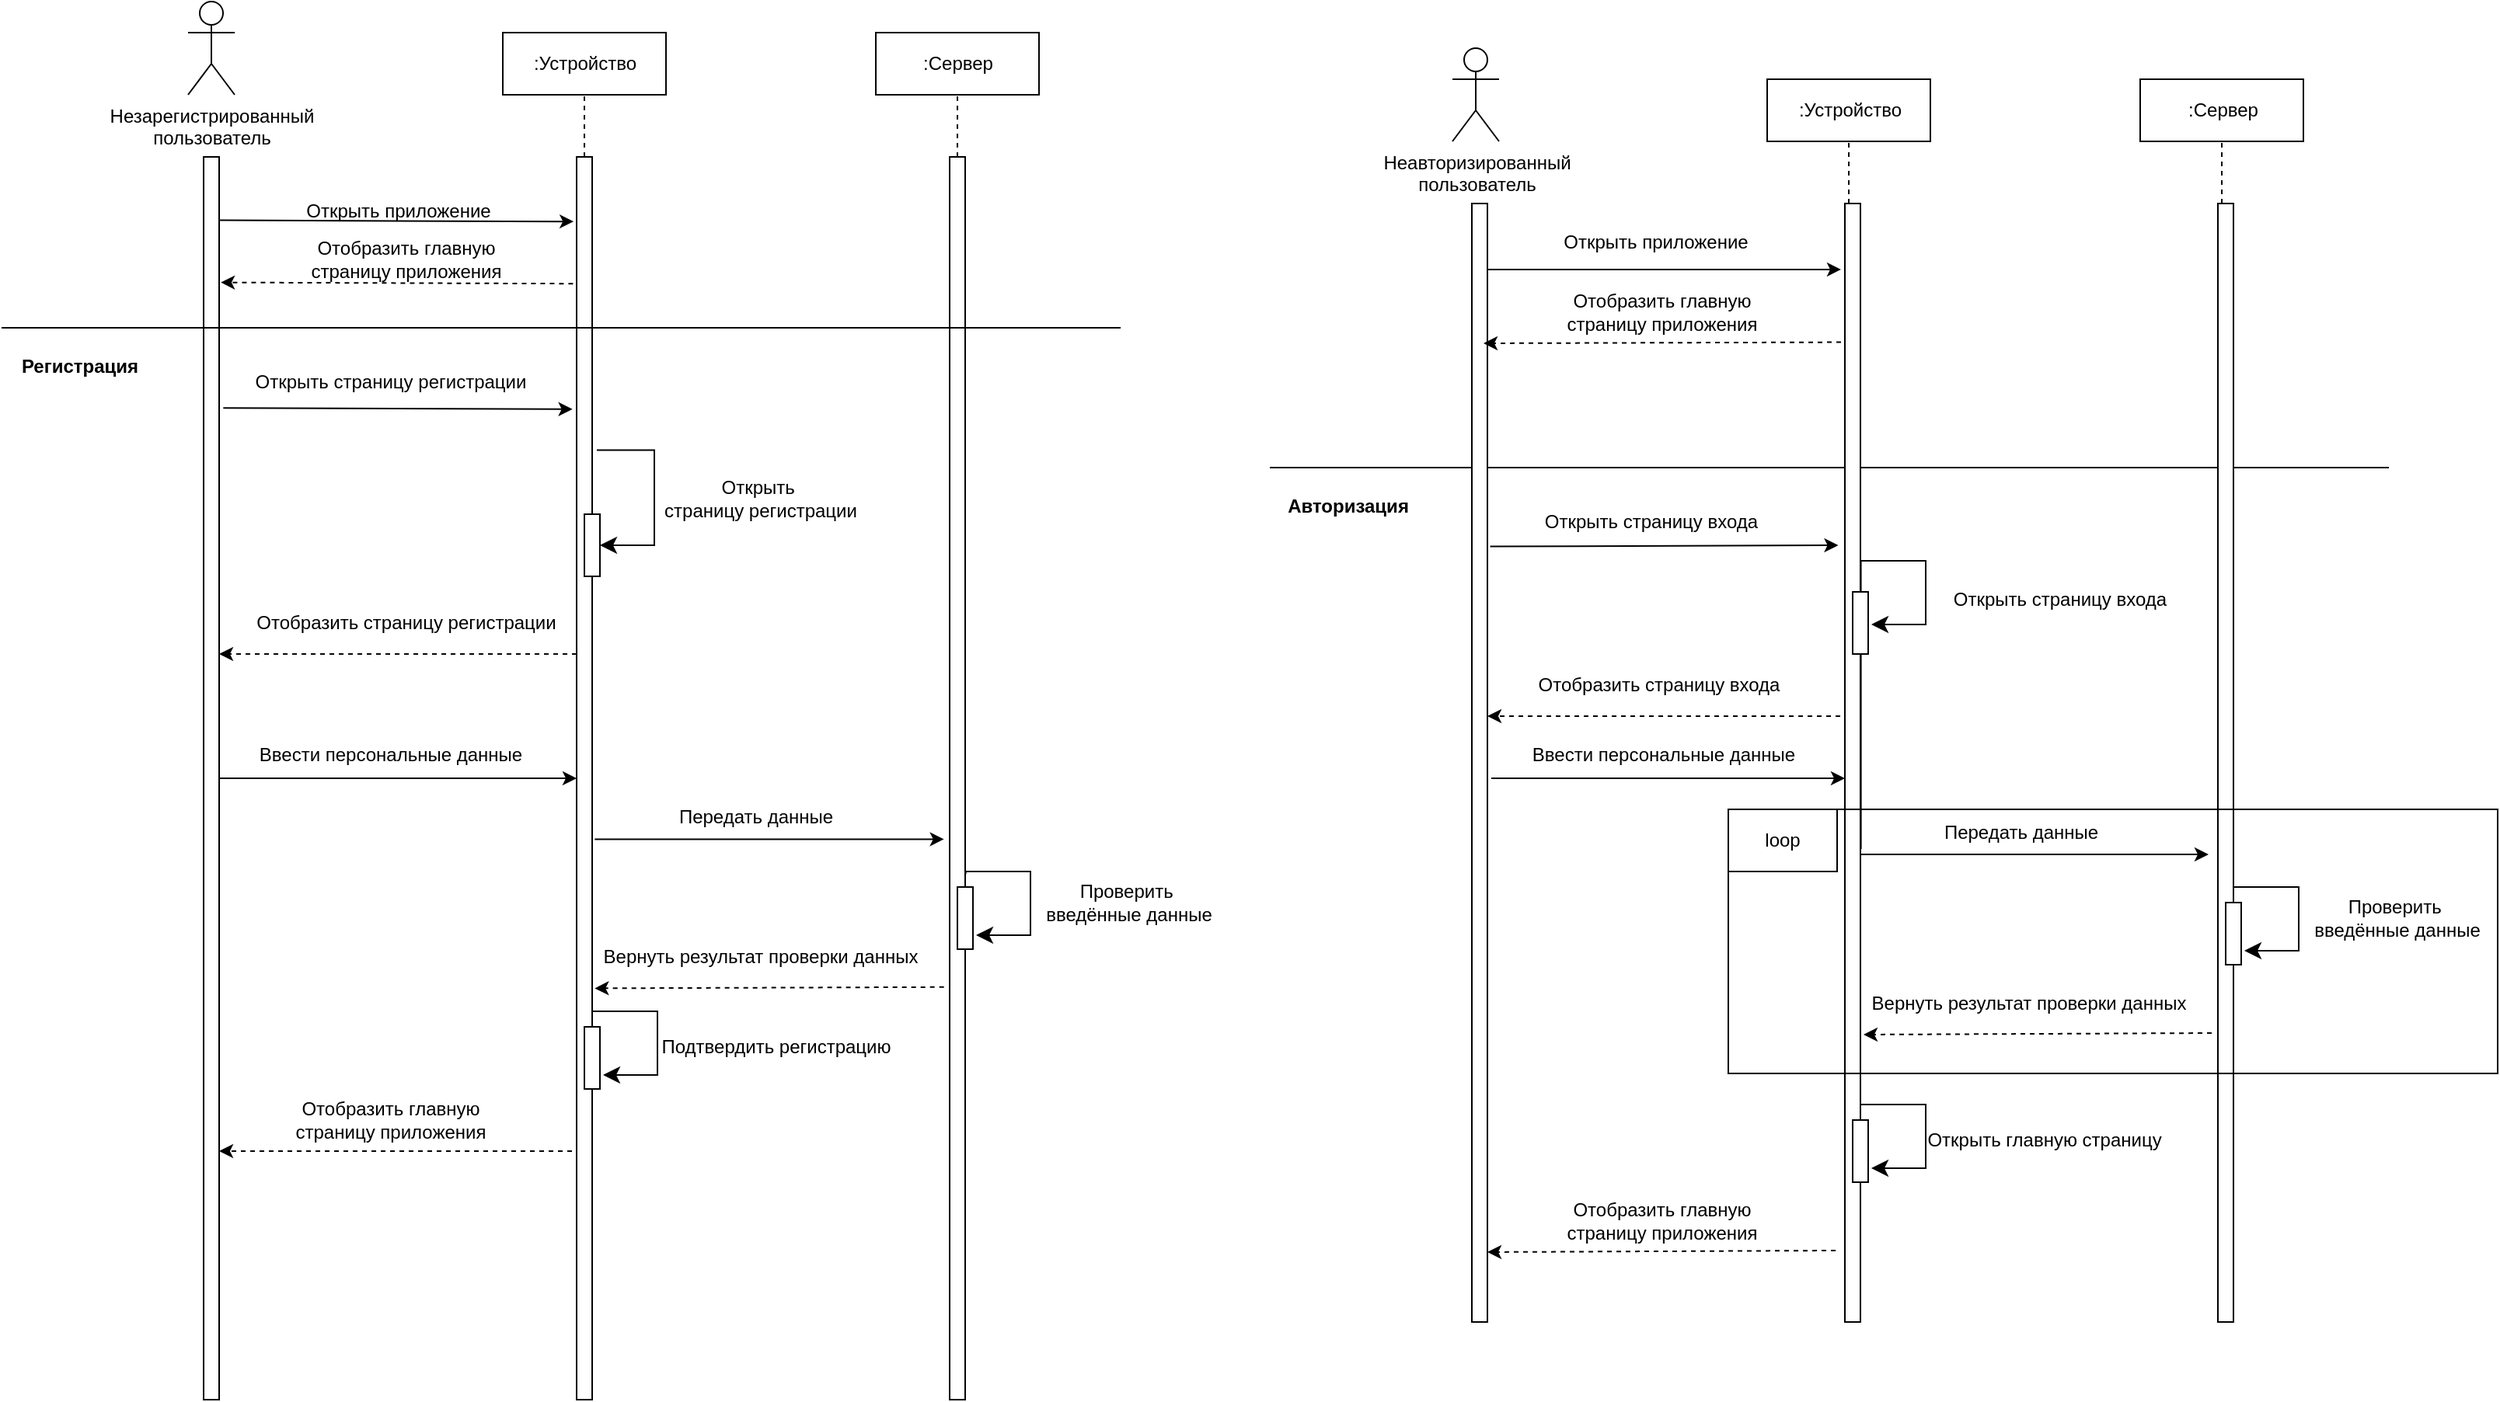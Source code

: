 <mxfile version="24.0.7" type="device">
  <diagram id="prtHgNgQTEPvFCAcTncT" name="Page-1">
    <mxGraphModel dx="3777" dy="1363" grid="1" gridSize="10" guides="1" tooltips="1" connect="1" arrows="1" fold="1" page="1" pageScale="1" pageWidth="827" pageHeight="1169" math="0" shadow="0">
      <root>
        <mxCell id="0" />
        <mxCell id="1" parent="0" />
        <mxCell id="lB9Hfs0PU4jBC6-gUC3o-2" value="" style="rounded=0;whiteSpace=wrap;html=1;" parent="1" vertex="1">
          <mxGeometry x="160" y="160" width="10" height="800" as="geometry" />
        </mxCell>
        <mxCell id="lB9Hfs0PU4jBC6-gUC3o-3" value="" style="rounded=0;whiteSpace=wrap;html=1;" parent="1" vertex="1">
          <mxGeometry x="400" y="160" width="10" height="800" as="geometry" />
        </mxCell>
        <mxCell id="lB9Hfs0PU4jBC6-gUC3o-4" value="" style="rounded=0;whiteSpace=wrap;html=1;" parent="1" vertex="1">
          <mxGeometry x="640" y="160" width="10" height="800" as="geometry" />
        </mxCell>
        <mxCell id="lB9Hfs0PU4jBC6-gUC3o-5" value="Незарегистрированный&lt;div&gt;пользователь&lt;/div&gt;" style="shape=umlActor;verticalLabelPosition=bottom;verticalAlign=top;html=1;outlineConnect=0;" parent="1" vertex="1">
          <mxGeometry x="150" y="60" width="30" height="60" as="geometry" />
        </mxCell>
        <mxCell id="lB9Hfs0PU4jBC6-gUC3o-11" value="" style="group" parent="1" vertex="1" connectable="0">
          <mxGeometry x="352.5" y="80" width="105" height="40" as="geometry" />
        </mxCell>
        <mxCell id="lB9Hfs0PU4jBC6-gUC3o-8" value="" style="rounded=0;whiteSpace=wrap;html=1;" parent="lB9Hfs0PU4jBC6-gUC3o-11" vertex="1">
          <mxGeometry width="105" height="40" as="geometry" />
        </mxCell>
        <mxCell id="lB9Hfs0PU4jBC6-gUC3o-10" value=":Устройство" style="text;html=1;align=center;verticalAlign=middle;resizable=0;points=[];autosize=1;strokeColor=none;fillColor=none;" parent="lB9Hfs0PU4jBC6-gUC3o-11" vertex="1">
          <mxGeometry x="7.5" y="5" width="90" height="30" as="geometry" />
        </mxCell>
        <mxCell id="lB9Hfs0PU4jBC6-gUC3o-12" value="" style="group" parent="1" vertex="1" connectable="0">
          <mxGeometry x="592.5" y="80" width="105" height="40" as="geometry" />
        </mxCell>
        <mxCell id="lB9Hfs0PU4jBC6-gUC3o-13" value="" style="rounded=0;whiteSpace=wrap;html=1;" parent="lB9Hfs0PU4jBC6-gUC3o-12" vertex="1">
          <mxGeometry width="105" height="40" as="geometry" />
        </mxCell>
        <mxCell id="lB9Hfs0PU4jBC6-gUC3o-14" value=":Сервер" style="text;html=1;align=center;verticalAlign=middle;resizable=0;points=[];autosize=1;strokeColor=none;fillColor=none;" parent="lB9Hfs0PU4jBC6-gUC3o-12" vertex="1">
          <mxGeometry x="17.5" y="5" width="70" height="30" as="geometry" />
        </mxCell>
        <mxCell id="lB9Hfs0PU4jBC6-gUC3o-17" value="" style="endArrow=none;dashed=1;html=1;rounded=0;entryX=0.5;entryY=1;entryDx=0;entryDy=0;exitX=0.5;exitY=0;exitDx=0;exitDy=0;" parent="1" source="lB9Hfs0PU4jBC6-gUC3o-3" target="lB9Hfs0PU4jBC6-gUC3o-8" edge="1">
          <mxGeometry width="50" height="50" relative="1" as="geometry">
            <mxPoint x="470" y="210" as="sourcePoint" />
            <mxPoint x="520" y="160" as="targetPoint" />
          </mxGeometry>
        </mxCell>
        <mxCell id="lB9Hfs0PU4jBC6-gUC3o-18" value="" style="endArrow=none;dashed=1;html=1;rounded=0;entryX=0.5;entryY=1;entryDx=0;entryDy=0;exitX=0.5;exitY=0;exitDx=0;exitDy=0;" parent="1" source="lB9Hfs0PU4jBC6-gUC3o-4" target="lB9Hfs0PU4jBC6-gUC3o-13" edge="1">
          <mxGeometry width="50" height="50" relative="1" as="geometry">
            <mxPoint x="415" y="170" as="sourcePoint" />
            <mxPoint x="415" y="130" as="targetPoint" />
          </mxGeometry>
        </mxCell>
        <mxCell id="lB9Hfs0PU4jBC6-gUC3o-21" value="" style="group" parent="1" vertex="1" connectable="0">
          <mxGeometry x="215" y="180" width="140" height="30" as="geometry" />
        </mxCell>
        <mxCell id="lB9Hfs0PU4jBC6-gUC3o-19" value="" style="endArrow=classic;html=1;rounded=0;exitX=1.029;exitY=0.051;exitDx=0;exitDy=0;exitPerimeter=0;entryX=-0.19;entryY=0.052;entryDx=0;entryDy=0;entryPerimeter=0;" parent="lB9Hfs0PU4jBC6-gUC3o-21" source="lB9Hfs0PU4jBC6-gUC3o-2" target="lB9Hfs0PU4jBC6-gUC3o-3" edge="1">
          <mxGeometry width="50" height="50" relative="1" as="geometry">
            <mxPoint x="-5" y="80" as="sourcePoint" />
            <mxPoint x="45" y="30" as="targetPoint" />
          </mxGeometry>
        </mxCell>
        <mxCell id="lB9Hfs0PU4jBC6-gUC3o-20" value="Открыть приложение" style="text;html=1;align=center;verticalAlign=middle;resizable=0;points=[];autosize=1;strokeColor=none;fillColor=none;" parent="lB9Hfs0PU4jBC6-gUC3o-21" vertex="1">
          <mxGeometry width="140" height="30" as="geometry" />
        </mxCell>
        <mxCell id="lB9Hfs0PU4jBC6-gUC3o-26" value="" style="endArrow=none;html=1;rounded=0;" parent="1" edge="1">
          <mxGeometry width="50" height="50" relative="1" as="geometry">
            <mxPoint x="30" y="270" as="sourcePoint" />
            <mxPoint x="750" y="270" as="targetPoint" />
          </mxGeometry>
        </mxCell>
        <mxCell id="lB9Hfs0PU4jBC6-gUC3o-27" value="&lt;b&gt;Регистрация&lt;/b&gt;" style="text;html=1;align=center;verticalAlign=middle;resizable=0;points=[];autosize=1;strokeColor=none;fillColor=none;" parent="1" vertex="1">
          <mxGeometry x="30" y="280" width="100" height="30" as="geometry" />
        </mxCell>
        <mxCell id="lB9Hfs0PU4jBC6-gUC3o-30" value="" style="group" parent="1" vertex="1" connectable="0">
          <mxGeometry x="215" y="285" width="165" height="40" as="geometry" />
        </mxCell>
        <mxCell id="lB9Hfs0PU4jBC6-gUC3o-28" value="" style="endArrow=classic;html=1;rounded=0;exitX=1.267;exitY=0.202;exitDx=0;exitDy=0;exitPerimeter=0;entryX=-0.267;entryY=0.203;entryDx=0;entryDy=0;entryPerimeter=0;" parent="lB9Hfs0PU4jBC6-gUC3o-30" source="lB9Hfs0PU4jBC6-gUC3o-2" target="lB9Hfs0PU4jBC6-gUC3o-3" edge="1">
          <mxGeometry width="50" height="50" relative="1" as="geometry">
            <mxPoint x="55" y="105" as="sourcePoint" />
            <mxPoint x="105" y="55" as="targetPoint" />
          </mxGeometry>
        </mxCell>
        <mxCell id="lB9Hfs0PU4jBC6-gUC3o-29" value="Открыть страницу&amp;nbsp;&lt;span style=&quot;background-color: initial;&quot;&gt;регистрации&lt;/span&gt;" style="text;html=1;align=center;verticalAlign=middle;resizable=0;points=[];autosize=1;strokeColor=none;fillColor=none;" parent="lB9Hfs0PU4jBC6-gUC3o-30" vertex="1">
          <mxGeometry x="-35" y="5" width="200" height="30" as="geometry" />
        </mxCell>
        <mxCell id="lB9Hfs0PU4jBC6-gUC3o-32" value="" style="group" parent="1" vertex="1" connectable="0">
          <mxGeometry x="215" y="206" width="150" height="40" as="geometry" />
        </mxCell>
        <mxCell id="lB9Hfs0PU4jBC6-gUC3o-22" value="" style="endArrow=classic;html=1;rounded=0;entryX=1.105;entryY=0.101;entryDx=0;entryDy=0;entryPerimeter=0;exitX=-0.229;exitY=0.102;exitDx=0;exitDy=0;exitPerimeter=0;dashed=1;" parent="lB9Hfs0PU4jBC6-gUC3o-32" source="lB9Hfs0PU4jBC6-gUC3o-3" target="lB9Hfs0PU4jBC6-gUC3o-2" edge="1">
          <mxGeometry width="50" height="50" relative="1" as="geometry">
            <mxPoint x="90" y="74" as="sourcePoint" />
            <mxPoint x="140" y="24" as="targetPoint" />
          </mxGeometry>
        </mxCell>
        <mxCell id="lB9Hfs0PU4jBC6-gUC3o-23" value="Отобразить главную&lt;div&gt;страницу приложения&lt;/div&gt;" style="text;html=1;align=center;verticalAlign=middle;resizable=0;points=[];autosize=1;strokeColor=none;fillColor=none;" parent="lB9Hfs0PU4jBC6-gUC3o-32" vertex="1">
          <mxGeometry width="150" height="40" as="geometry" />
        </mxCell>
        <mxCell id="lB9Hfs0PU4jBC6-gUC3o-36" value="" style="group" parent="1" vertex="1" connectable="0">
          <mxGeometry x="215" y="440" width="185" height="40" as="geometry" />
        </mxCell>
        <mxCell id="lB9Hfs0PU4jBC6-gUC3o-33" value="" style="group" parent="lB9Hfs0PU4jBC6-gUC3o-36" vertex="1" connectable="0">
          <mxGeometry width="185" height="40" as="geometry" />
        </mxCell>
        <mxCell id="lB9Hfs0PU4jBC6-gUC3o-35" value="Отобразить страницу регистрации" style="text;html=1;align=center;verticalAlign=middle;resizable=0;points=[];autosize=1;strokeColor=none;fillColor=none;" parent="lB9Hfs0PU4jBC6-gUC3o-33" vertex="1">
          <mxGeometry x="-35" y="5" width="220" height="30" as="geometry" />
        </mxCell>
        <mxCell id="lB9Hfs0PU4jBC6-gUC3o-34" value="" style="endArrow=classic;html=1;rounded=0;entryX=1;entryY=0.25;entryDx=0;entryDy=0;exitX=0;exitY=0.25;exitDx=0;exitDy=0;dashed=1;" parent="1" edge="1">
          <mxGeometry width="50" height="50" relative="1" as="geometry">
            <mxPoint x="400" y="480.0" as="sourcePoint" />
            <mxPoint x="170.0" y="480" as="targetPoint" />
          </mxGeometry>
        </mxCell>
        <mxCell id="lB9Hfs0PU4jBC6-gUC3o-37" value="" style="rounded=0;whiteSpace=wrap;html=1;" parent="1" vertex="1">
          <mxGeometry x="405" y="390" width="10" height="40" as="geometry" />
        </mxCell>
        <mxCell id="lB9Hfs0PU4jBC6-gUC3o-38" value="" style="edgeStyle=segmentEdgeStyle;endArrow=classic;html=1;curved=0;rounded=0;endSize=8;startSize=8;sourcePerimeterSpacing=0;targetPerimeterSpacing=0;exitX=1.3;exitY=0.236;exitDx=0;exitDy=0;exitPerimeter=0;entryX=1;entryY=0.5;entryDx=0;entryDy=0;" parent="1" source="lB9Hfs0PU4jBC6-gUC3o-3" target="lB9Hfs0PU4jBC6-gUC3o-37" edge="1">
          <mxGeometry width="100" relative="1" as="geometry">
            <mxPoint x="400" y="340" as="sourcePoint" />
            <mxPoint x="420" y="410" as="targetPoint" />
            <Array as="points">
              <mxPoint x="450" y="349" />
              <mxPoint x="450" y="410" />
            </Array>
          </mxGeometry>
        </mxCell>
        <mxCell id="lB9Hfs0PU4jBC6-gUC3o-39" value="Открыть&amp;nbsp;&lt;div&gt;страницу регистрации&lt;/div&gt;" style="text;html=1;align=center;verticalAlign=middle;resizable=0;points=[];autosize=1;strokeColor=none;fillColor=none;" parent="1" vertex="1">
          <mxGeometry x="442.5" y="360" width="150" height="40" as="geometry" />
        </mxCell>
        <mxCell id="lB9Hfs0PU4jBC6-gUC3o-40" value="" style="endArrow=classic;html=1;rounded=0;exitX=1;exitY=0.5;exitDx=0;exitDy=0;entryX=0;entryY=0.5;entryDx=0;entryDy=0;" parent="1" source="lB9Hfs0PU4jBC6-gUC3o-2" target="lB9Hfs0PU4jBC6-gUC3o-3" edge="1">
          <mxGeometry width="50" height="50" relative="1" as="geometry">
            <mxPoint x="230" y="570" as="sourcePoint" />
            <mxPoint x="280" y="520" as="targetPoint" />
          </mxGeometry>
        </mxCell>
        <mxCell id="lB9Hfs0PU4jBC6-gUC3o-41" value="Ввести персональные данные" style="text;html=1;align=center;verticalAlign=middle;resizable=0;points=[];autosize=1;strokeColor=none;fillColor=none;" parent="1" vertex="1">
          <mxGeometry x="185" y="530" width="190" height="30" as="geometry" />
        </mxCell>
        <mxCell id="lB9Hfs0PU4jBC6-gUC3o-43" value="" style="endArrow=classic;html=1;rounded=0;exitX=1.167;exitY=0.549;exitDx=0;exitDy=0;exitPerimeter=0;entryX=-0.367;entryY=0.549;entryDx=0;entryDy=0;entryPerimeter=0;" parent="1" source="lB9Hfs0PU4jBC6-gUC3o-3" target="lB9Hfs0PU4jBC6-gUC3o-4" edge="1">
          <mxGeometry width="50" height="50" relative="1" as="geometry">
            <mxPoint x="490" y="690" as="sourcePoint" />
            <mxPoint x="540" y="640" as="targetPoint" />
          </mxGeometry>
        </mxCell>
        <mxCell id="lB9Hfs0PU4jBC6-gUC3o-44" value="Передать данные" style="text;html=1;align=center;verticalAlign=middle;resizable=0;points=[];autosize=1;strokeColor=none;fillColor=none;" parent="1" vertex="1">
          <mxGeometry x="455" y="570" width="120" height="30" as="geometry" />
        </mxCell>
        <mxCell id="lB9Hfs0PU4jBC6-gUC3o-45" value="" style="rounded=0;whiteSpace=wrap;html=1;" parent="1" vertex="1">
          <mxGeometry x="645" y="630" width="10" height="40" as="geometry" />
        </mxCell>
        <mxCell id="lB9Hfs0PU4jBC6-gUC3o-46" value="" style="edgeStyle=segmentEdgeStyle;endArrow=classic;html=1;curved=0;rounded=0;endSize=8;startSize=8;sourcePerimeterSpacing=0;targetPerimeterSpacing=0;entryX=1;entryY=0.5;entryDx=0;entryDy=0;exitX=1.033;exitY=0.577;exitDx=0;exitDy=0;exitPerimeter=0;" parent="1" source="lB9Hfs0PU4jBC6-gUC3o-4" edge="1">
          <mxGeometry width="100" relative="1" as="geometry">
            <mxPoint x="655" y="620" as="sourcePoint" />
            <mxPoint x="657" y="661" as="targetPoint" />
            <Array as="points">
              <mxPoint x="650" y="620" />
              <mxPoint x="692" y="620" />
              <mxPoint x="692" y="661" />
            </Array>
          </mxGeometry>
        </mxCell>
        <mxCell id="lB9Hfs0PU4jBC6-gUC3o-47" value="Проверить&amp;nbsp;&lt;div&gt;введённые данные&lt;/div&gt;" style="text;html=1;align=center;verticalAlign=middle;resizable=0;points=[];autosize=1;strokeColor=none;fillColor=none;" parent="1" vertex="1">
          <mxGeometry x="690" y="620" width="130" height="40" as="geometry" />
        </mxCell>
        <mxCell id="lB9Hfs0PU4jBC6-gUC3o-48" value="" style="endArrow=classic;html=1;rounded=0;exitX=-0.367;exitY=0.668;exitDx=0;exitDy=0;exitPerimeter=0;entryX=1.167;entryY=0.669;entryDx=0;entryDy=0;entryPerimeter=0;dashed=1;" parent="1" source="lB9Hfs0PU4jBC6-gUC3o-4" target="lB9Hfs0PU4jBC6-gUC3o-3" edge="1">
          <mxGeometry width="50" height="50" relative="1" as="geometry">
            <mxPoint x="550" y="760" as="sourcePoint" />
            <mxPoint x="600" y="710" as="targetPoint" />
          </mxGeometry>
        </mxCell>
        <mxCell id="lB9Hfs0PU4jBC6-gUC3o-49" value="Вернуть результат проверки данных" style="text;html=1;align=center;verticalAlign=middle;resizable=0;points=[];autosize=1;strokeColor=none;fillColor=none;" parent="1" vertex="1">
          <mxGeometry x="402.5" y="660" width="230" height="30" as="geometry" />
        </mxCell>
        <mxCell id="lB9Hfs0PU4jBC6-gUC3o-50" value="" style="rounded=0;whiteSpace=wrap;html=1;" parent="1" vertex="1">
          <mxGeometry x="405" y="720" width="10" height="40" as="geometry" />
        </mxCell>
        <mxCell id="lB9Hfs0PU4jBC6-gUC3o-52" value="" style="edgeStyle=segmentEdgeStyle;endArrow=classic;html=1;curved=0;rounded=0;endSize=8;startSize=8;sourcePerimeterSpacing=0;targetPerimeterSpacing=0;entryX=1;entryY=0.5;entryDx=0;entryDy=0;exitX=1.033;exitY=0.577;exitDx=0;exitDy=0;exitPerimeter=0;" parent="1" edge="1">
          <mxGeometry width="100" relative="1" as="geometry">
            <mxPoint x="410" y="712" as="sourcePoint" />
            <mxPoint x="417" y="751" as="targetPoint" />
            <Array as="points">
              <mxPoint x="410" y="710" />
              <mxPoint x="452" y="710" />
              <mxPoint x="452" y="751" />
            </Array>
          </mxGeometry>
        </mxCell>
        <mxCell id="lB9Hfs0PU4jBC6-gUC3o-53" value="Подтвердить регистрацию" style="text;html=1;align=center;verticalAlign=middle;resizable=0;points=[];autosize=1;strokeColor=none;fillColor=none;" parent="1" vertex="1">
          <mxGeometry x="442.5" y="718" width="170" height="30" as="geometry" />
        </mxCell>
        <mxCell id="lB9Hfs0PU4jBC6-gUC3o-55" value="" style="endArrow=classic;html=1;rounded=0;exitX=-0.3;exitY=0.8;exitDx=0;exitDy=0;exitPerimeter=0;dashed=1;" parent="1" source="lB9Hfs0PU4jBC6-gUC3o-3" edge="1">
          <mxGeometry width="50" height="50" relative="1" as="geometry">
            <mxPoint x="290" y="850" as="sourcePoint" />
            <mxPoint x="170" y="800" as="targetPoint" />
          </mxGeometry>
        </mxCell>
        <mxCell id="lB9Hfs0PU4jBC6-gUC3o-56" value="" style="group" parent="1" vertex="1" connectable="0">
          <mxGeometry x="205" y="760" width="150" height="40" as="geometry" />
        </mxCell>
        <mxCell id="lB9Hfs0PU4jBC6-gUC3o-58" value="Отобразить главную&lt;div&gt;страницу приложения&lt;/div&gt;" style="text;html=1;align=center;verticalAlign=middle;resizable=0;points=[];autosize=1;strokeColor=none;fillColor=none;" parent="lB9Hfs0PU4jBC6-gUC3o-56" vertex="1">
          <mxGeometry width="150" height="40" as="geometry" />
        </mxCell>
        <mxCell id="lB9Hfs0PU4jBC6-gUC3o-59" value="" style="endArrow=none;html=1;rounded=0;" parent="1" edge="1">
          <mxGeometry width="50" height="50" relative="1" as="geometry">
            <mxPoint x="846" y="360" as="sourcePoint" />
            <mxPoint x="1566" y="360" as="targetPoint" />
          </mxGeometry>
        </mxCell>
        <mxCell id="lB9Hfs0PU4jBC6-gUC3o-60" value="&lt;b&gt;Авторизация&lt;/b&gt;" style="text;html=1;align=center;verticalAlign=middle;resizable=0;points=[];autosize=1;strokeColor=none;fillColor=none;" parent="1" vertex="1">
          <mxGeometry x="846" y="370" width="100" height="30" as="geometry" />
        </mxCell>
        <mxCell id="lB9Hfs0PU4jBC6-gUC3o-62" value="" style="edgeStyle=none;orthogonalLoop=1;jettySize=auto;html=1;rounded=0;exitX=1.176;exitY=0.901;exitDx=0;exitDy=0;exitPerimeter=0;entryX=-0.424;entryY=0.9;entryDx=0;entryDy=0;entryPerimeter=0;" parent="1" edge="1">
          <mxGeometry width="100" relative="1" as="geometry">
            <mxPoint x="987.76" y="410.8" as="sourcePoint" />
            <mxPoint x="1211.76" y="410" as="targetPoint" />
            <Array as="points" />
          </mxGeometry>
        </mxCell>
        <mxCell id="lB9Hfs0PU4jBC6-gUC3o-63" value="Открыть страницу входа" style="text;html=1;align=center;verticalAlign=middle;resizable=0;points=[];autosize=1;strokeColor=none;fillColor=none;" parent="1" vertex="1">
          <mxGeometry x="1011" y="380" width="160" height="30" as="geometry" />
        </mxCell>
        <mxCell id="lB9Hfs0PU4jBC6-gUC3o-65" value="" style="edgeStyle=segmentEdgeStyle;endArrow=classic;html=1;curved=0;rounded=0;endSize=8;startSize=8;sourcePerimeterSpacing=0;targetPerimeterSpacing=0;entryX=1;entryY=0.5;entryDx=0;entryDy=0;exitX=1.033;exitY=0.577;exitDx=0;exitDy=0;exitPerimeter=0;" parent="1" source="lB9Hfs0PU4jBC6-gUC3o-66" edge="1">
          <mxGeometry width="100" relative="1" as="geometry">
            <mxPoint x="1226" y="422" as="sourcePoint" />
            <mxPoint x="1233" y="461" as="targetPoint" />
            <Array as="points">
              <mxPoint x="1226" y="420" />
              <mxPoint x="1268" y="420" />
              <mxPoint x="1268" y="461" />
            </Array>
          </mxGeometry>
        </mxCell>
        <mxCell id="lB9Hfs0PU4jBC6-gUC3o-66" value="" style="whiteSpace=wrap;html=1;" parent="1" vertex="1">
          <mxGeometry x="1216" y="190" width="10" height="720" as="geometry" />
        </mxCell>
        <mxCell id="lB9Hfs0PU4jBC6-gUC3o-64" value="" style="rounded=0;whiteSpace=wrap;html=1;" parent="1" vertex="1">
          <mxGeometry x="1221" y="440" width="10" height="40" as="geometry" />
        </mxCell>
        <mxCell id="lB9Hfs0PU4jBC6-gUC3o-68" value="" style="whiteSpace=wrap;html=1;" parent="1" vertex="1">
          <mxGeometry x="1456" y="190" width="10" height="720" as="geometry" />
        </mxCell>
        <mxCell id="lB9Hfs0PU4jBC6-gUC3o-69" value="" style="whiteSpace=wrap;html=1;" parent="1" vertex="1">
          <mxGeometry x="976" y="190" width="10" height="720" as="geometry" />
        </mxCell>
        <mxCell id="lB9Hfs0PU4jBC6-gUC3o-70" value="" style="endArrow=classic;html=1;rounded=0;exitX=-0.3;exitY=0.8;exitDx=0;exitDy=0;exitPerimeter=0;dashed=1;" parent="1" edge="1">
          <mxGeometry width="50" height="50" relative="1" as="geometry">
            <mxPoint x="1213" y="520" as="sourcePoint" />
            <mxPoint x="986" y="520" as="targetPoint" />
          </mxGeometry>
        </mxCell>
        <mxCell id="lB9Hfs0PU4jBC6-gUC3o-71" value="" style="group" parent="1" vertex="1" connectable="0">
          <mxGeometry x="1021" y="480" width="165" height="40" as="geometry" />
        </mxCell>
        <mxCell id="lB9Hfs0PU4jBC6-gUC3o-72" value="Отобразить страницу входа" style="text;html=1;align=center;verticalAlign=middle;resizable=0;points=[];autosize=1;strokeColor=none;fillColor=none;" parent="lB9Hfs0PU4jBC6-gUC3o-71" vertex="1">
          <mxGeometry x="-15" y="5" width="180" height="30" as="geometry" />
        </mxCell>
        <mxCell id="lB9Hfs0PU4jBC6-gUC3o-73" value="" style="endArrow=classic;html=1;rounded=0;exitX=1;exitY=0.5;exitDx=0;exitDy=0;entryX=0;entryY=0.5;entryDx=0;entryDy=0;" parent="1" edge="1">
          <mxGeometry width="50" height="50" relative="1" as="geometry">
            <mxPoint x="988.5" y="560" as="sourcePoint" />
            <mxPoint x="1216" y="560" as="targetPoint" />
          </mxGeometry>
        </mxCell>
        <mxCell id="lB9Hfs0PU4jBC6-gUC3o-74" value="Ввести персональные данные" style="text;html=1;align=center;verticalAlign=middle;resizable=0;points=[];autosize=1;strokeColor=none;fillColor=none;" parent="1" vertex="1">
          <mxGeometry x="1003.5" y="530" width="190" height="30" as="geometry" />
        </mxCell>
        <mxCell id="lB9Hfs0PU4jBC6-gUC3o-75" value="" style="endArrow=classic;html=1;rounded=0;exitX=1.167;exitY=0.549;exitDx=0;exitDy=0;exitPerimeter=0;entryX=-0.367;entryY=0.549;entryDx=0;entryDy=0;entryPerimeter=0;" parent="1" edge="1">
          <mxGeometry width="50" height="50" relative="1" as="geometry">
            <mxPoint x="1226" y="609" as="sourcePoint" />
            <mxPoint x="1450" y="609" as="targetPoint" />
          </mxGeometry>
        </mxCell>
        <mxCell id="lB9Hfs0PU4jBC6-gUC3o-76" value="Передать данные" style="text;html=1;align=center;verticalAlign=middle;resizable=0;points=[];autosize=1;strokeColor=none;fillColor=none;" parent="1" vertex="1">
          <mxGeometry x="1269" y="580" width="120" height="30" as="geometry" />
        </mxCell>
        <mxCell id="lB9Hfs0PU4jBC6-gUC3o-77" value="Проверить&amp;nbsp;&lt;div&gt;введённые данные&lt;/div&gt;" style="text;html=1;align=center;verticalAlign=middle;resizable=0;points=[];autosize=1;strokeColor=none;fillColor=none;" parent="1" vertex="1">
          <mxGeometry x="1506" y="630" width="130" height="40" as="geometry" />
        </mxCell>
        <mxCell id="lB9Hfs0PU4jBC6-gUC3o-78" value="" style="edgeStyle=segmentEdgeStyle;endArrow=classic;html=1;curved=0;rounded=0;endSize=8;startSize=8;sourcePerimeterSpacing=0;targetPerimeterSpacing=0;entryX=1;entryY=0.5;entryDx=0;entryDy=0;exitX=1.033;exitY=0.577;exitDx=0;exitDy=0;exitPerimeter=0;" parent="1" edge="1">
          <mxGeometry width="100" relative="1" as="geometry">
            <mxPoint x="1466" y="632" as="sourcePoint" />
            <mxPoint x="1473" y="671" as="targetPoint" />
            <Array as="points">
              <mxPoint x="1466" y="630" />
              <mxPoint x="1508" y="630" />
              <mxPoint x="1508" y="671" />
            </Array>
          </mxGeometry>
        </mxCell>
        <mxCell id="lB9Hfs0PU4jBC6-gUC3o-79" value="" style="rounded=0;whiteSpace=wrap;html=1;" parent="1" vertex="1">
          <mxGeometry x="1461" y="640" width="10" height="40" as="geometry" />
        </mxCell>
        <mxCell id="lB9Hfs0PU4jBC6-gUC3o-80" value="Вернуть результат проверки данных" style="text;html=1;align=center;verticalAlign=middle;resizable=0;points=[];autosize=1;strokeColor=none;fillColor=none;" parent="1" vertex="1">
          <mxGeometry x="1218.5" y="690" width="230" height="30" as="geometry" />
        </mxCell>
        <mxCell id="lB9Hfs0PU4jBC6-gUC3o-81" value="" style="endArrow=classic;html=1;rounded=0;exitX=-0.367;exitY=0.668;exitDx=0;exitDy=0;exitPerimeter=0;entryX=1.167;entryY=0.669;entryDx=0;entryDy=0;entryPerimeter=0;dashed=1;" parent="1" edge="1">
          <mxGeometry width="50" height="50" relative="1" as="geometry">
            <mxPoint x="1452" y="724" as="sourcePoint" />
            <mxPoint x="1228" y="725" as="targetPoint" />
          </mxGeometry>
        </mxCell>
        <mxCell id="lB9Hfs0PU4jBC6-gUC3o-82" value="" style="rounded=0;whiteSpace=wrap;html=1;" parent="1" vertex="1">
          <mxGeometry x="1221" y="780" width="10" height="40" as="geometry" />
        </mxCell>
        <mxCell id="lB9Hfs0PU4jBC6-gUC3o-83" value="" style="edgeStyle=segmentEdgeStyle;endArrow=classic;html=1;curved=0;rounded=0;endSize=8;startSize=8;sourcePerimeterSpacing=0;targetPerimeterSpacing=0;entryX=1;entryY=0.5;entryDx=0;entryDy=0;exitX=1.033;exitY=0.577;exitDx=0;exitDy=0;exitPerimeter=0;" parent="1" edge="1">
          <mxGeometry width="100" relative="1" as="geometry">
            <mxPoint x="1226" y="772" as="sourcePoint" />
            <mxPoint x="1233" y="811" as="targetPoint" />
            <Array as="points">
              <mxPoint x="1226" y="770" />
              <mxPoint x="1268" y="770" />
              <mxPoint x="1268" y="811" />
            </Array>
          </mxGeometry>
        </mxCell>
        <mxCell id="lB9Hfs0PU4jBC6-gUC3o-84" value="Открыть главную страницу" style="text;html=1;align=center;verticalAlign=middle;resizable=0;points=[];autosize=1;strokeColor=none;fillColor=none;" parent="1" vertex="1">
          <mxGeometry x="1258.5" y="778" width="170" height="30" as="geometry" />
        </mxCell>
        <mxCell id="lB9Hfs0PU4jBC6-gUC3o-85" value="" style="endArrow=classic;html=1;rounded=0;exitX=-0.367;exitY=0.668;exitDx=0;exitDy=0;exitPerimeter=0;entryX=1.167;entryY=0.669;entryDx=0;entryDy=0;entryPerimeter=0;dashed=1;" parent="1" edge="1">
          <mxGeometry width="50" height="50" relative="1" as="geometry">
            <mxPoint x="1210" y="864" as="sourcePoint" />
            <mxPoint x="986" y="865" as="targetPoint" />
          </mxGeometry>
        </mxCell>
        <mxCell id="lB9Hfs0PU4jBC6-gUC3o-86" value="Отобразить главную&lt;div&gt;страницу приложения&lt;/div&gt;" style="text;html=1;align=center;verticalAlign=middle;resizable=0;points=[];autosize=1;strokeColor=none;fillColor=none;" parent="1" vertex="1">
          <mxGeometry x="1022.5" y="825" width="150" height="40" as="geometry" />
        </mxCell>
        <mxCell id="lB9Hfs0PU4jBC6-gUC3o-175" value="" style="group" parent="1" vertex="1" connectable="0">
          <mxGeometry x="1141" y="580" width="495" height="170" as="geometry" />
        </mxCell>
        <mxCell id="lB9Hfs0PU4jBC6-gUC3o-179" value="" style="group" parent="lB9Hfs0PU4jBC6-gUC3o-175" vertex="1" connectable="0">
          <mxGeometry width="495" height="170" as="geometry" />
        </mxCell>
        <mxCell id="lB9Hfs0PU4jBC6-gUC3o-169" value="" style="rounded=0;whiteSpace=wrap;html=1;fillColor=none;" parent="lB9Hfs0PU4jBC6-gUC3o-179" vertex="1">
          <mxGeometry width="495" height="170" as="geometry" />
        </mxCell>
        <mxCell id="lB9Hfs0PU4jBC6-gUC3o-174" value="loop" style="whiteSpace=wrap;html=1;fillColor=none;" parent="lB9Hfs0PU4jBC6-gUC3o-179" vertex="1">
          <mxGeometry width="70" height="40" as="geometry" />
        </mxCell>
        <mxCell id="lB9Hfs0PU4jBC6-gUC3o-184" value="Открыть страницу входа" style="text;html=1;align=center;verticalAlign=middle;resizable=0;points=[];autosize=1;strokeColor=none;fillColor=none;" parent="1" vertex="1">
          <mxGeometry x="1274" y="430" width="160" height="30" as="geometry" />
        </mxCell>
        <mxCell id="vkENzP75K5TKaXmKiikp-2" value="Неавторизированный&lt;div&gt;пользователь&lt;/div&gt;" style="shape=umlActor;verticalLabelPosition=bottom;verticalAlign=top;html=1;outlineConnect=0;" vertex="1" parent="1">
          <mxGeometry x="963.5" y="90" width="30" height="60" as="geometry" />
        </mxCell>
        <mxCell id="vkENzP75K5TKaXmKiikp-3" value="" style="group" vertex="1" connectable="0" parent="1">
          <mxGeometry x="1166" y="110" width="105" height="40" as="geometry" />
        </mxCell>
        <mxCell id="vkENzP75K5TKaXmKiikp-4" value="" style="rounded=0;whiteSpace=wrap;html=1;" vertex="1" parent="vkENzP75K5TKaXmKiikp-3">
          <mxGeometry width="105" height="40" as="geometry" />
        </mxCell>
        <mxCell id="vkENzP75K5TKaXmKiikp-5" value=":Устройство" style="text;html=1;align=center;verticalAlign=middle;resizable=0;points=[];autosize=1;strokeColor=none;fillColor=none;" vertex="1" parent="vkENzP75K5TKaXmKiikp-3">
          <mxGeometry x="7.5" y="5" width="90" height="30" as="geometry" />
        </mxCell>
        <mxCell id="vkENzP75K5TKaXmKiikp-6" value="" style="group" vertex="1" connectable="0" parent="1">
          <mxGeometry x="1406" y="110" width="105" height="40" as="geometry" />
        </mxCell>
        <mxCell id="vkENzP75K5TKaXmKiikp-7" value="" style="rounded=0;whiteSpace=wrap;html=1;" vertex="1" parent="vkENzP75K5TKaXmKiikp-6">
          <mxGeometry width="105" height="40" as="geometry" />
        </mxCell>
        <mxCell id="vkENzP75K5TKaXmKiikp-8" value=":Сервер" style="text;html=1;align=center;verticalAlign=middle;resizable=0;points=[];autosize=1;strokeColor=none;fillColor=none;" vertex="1" parent="vkENzP75K5TKaXmKiikp-6">
          <mxGeometry x="17.5" y="5" width="70" height="30" as="geometry" />
        </mxCell>
        <mxCell id="vkENzP75K5TKaXmKiikp-9" value="" style="endArrow=none;dashed=1;html=1;rounded=0;entryX=0.5;entryY=1;entryDx=0;entryDy=0;exitX=0.5;exitY=0;exitDx=0;exitDy=0;" edge="1" target="vkENzP75K5TKaXmKiikp-4" parent="1">
          <mxGeometry width="50" height="50" relative="1" as="geometry">
            <mxPoint x="1218.5" y="190" as="sourcePoint" />
            <mxPoint x="1333.5" y="190" as="targetPoint" />
          </mxGeometry>
        </mxCell>
        <mxCell id="vkENzP75K5TKaXmKiikp-10" value="" style="endArrow=none;dashed=1;html=1;rounded=0;entryX=0.5;entryY=1;entryDx=0;entryDy=0;exitX=0.5;exitY=0;exitDx=0;exitDy=0;" edge="1" target="vkENzP75K5TKaXmKiikp-7" parent="1">
          <mxGeometry width="50" height="50" relative="1" as="geometry">
            <mxPoint x="1458.5" y="190" as="sourcePoint" />
            <mxPoint x="1228.5" y="160" as="targetPoint" />
          </mxGeometry>
        </mxCell>
        <mxCell id="vkENzP75K5TKaXmKiikp-11" value="" style="group" vertex="1" connectable="0" parent="1">
          <mxGeometry x="1023.5" y="200" width="140" height="30" as="geometry" />
        </mxCell>
        <mxCell id="vkENzP75K5TKaXmKiikp-13" value="Открыть приложение" style="text;html=1;align=center;verticalAlign=middle;resizable=0;points=[];autosize=1;strokeColor=none;fillColor=none;" vertex="1" parent="vkENzP75K5TKaXmKiikp-11">
          <mxGeometry width="140" height="30" as="geometry" />
        </mxCell>
        <mxCell id="vkENzP75K5TKaXmKiikp-14" value="" style="group" vertex="1" connectable="0" parent="1">
          <mxGeometry x="1022.5" y="240" width="150" height="40" as="geometry" />
        </mxCell>
        <mxCell id="vkENzP75K5TKaXmKiikp-16" value="Отобразить главную&lt;div&gt;страницу приложения&lt;/div&gt;" style="text;html=1;align=center;verticalAlign=middle;resizable=0;points=[];autosize=1;strokeColor=none;fillColor=none;" vertex="1" parent="vkENzP75K5TKaXmKiikp-14">
          <mxGeometry width="150" height="40" as="geometry" />
        </mxCell>
        <mxCell id="vkENzP75K5TKaXmKiikp-12" value="" style="endArrow=classic;html=1;rounded=0;exitX=0.95;exitY=0.059;exitDx=0;exitDy=0;exitPerimeter=0;entryX=-0.25;entryY=0.059;entryDx=0;entryDy=0;entryPerimeter=0;" edge="1" parent="1" source="lB9Hfs0PU4jBC6-gUC3o-69" target="lB9Hfs0PU4jBC6-gUC3o-66">
          <mxGeometry width="50" height="50" relative="1" as="geometry">
            <mxPoint x="1018.5" y="280" as="sourcePoint" />
            <mxPoint x="1068.5" y="230" as="targetPoint" />
          </mxGeometry>
        </mxCell>
        <mxCell id="vkENzP75K5TKaXmKiikp-15" value="" style="endArrow=classic;html=1;rounded=0;dashed=1;entryX=0.75;entryY=0.125;entryDx=0;entryDy=0;entryPerimeter=0;exitX=-0.25;exitY=0.124;exitDx=0;exitDy=0;exitPerimeter=0;" edge="1" parent="1" source="lB9Hfs0PU4jBC6-gUC3o-66" target="lB9Hfs0PU4jBC6-gUC3o-69">
          <mxGeometry width="50" height="50" relative="1" as="geometry">
            <mxPoint x="1243.5" y="250" as="sourcePoint" />
            <mxPoint x="993.5" y="280" as="targetPoint" />
          </mxGeometry>
        </mxCell>
      </root>
    </mxGraphModel>
  </diagram>
</mxfile>
